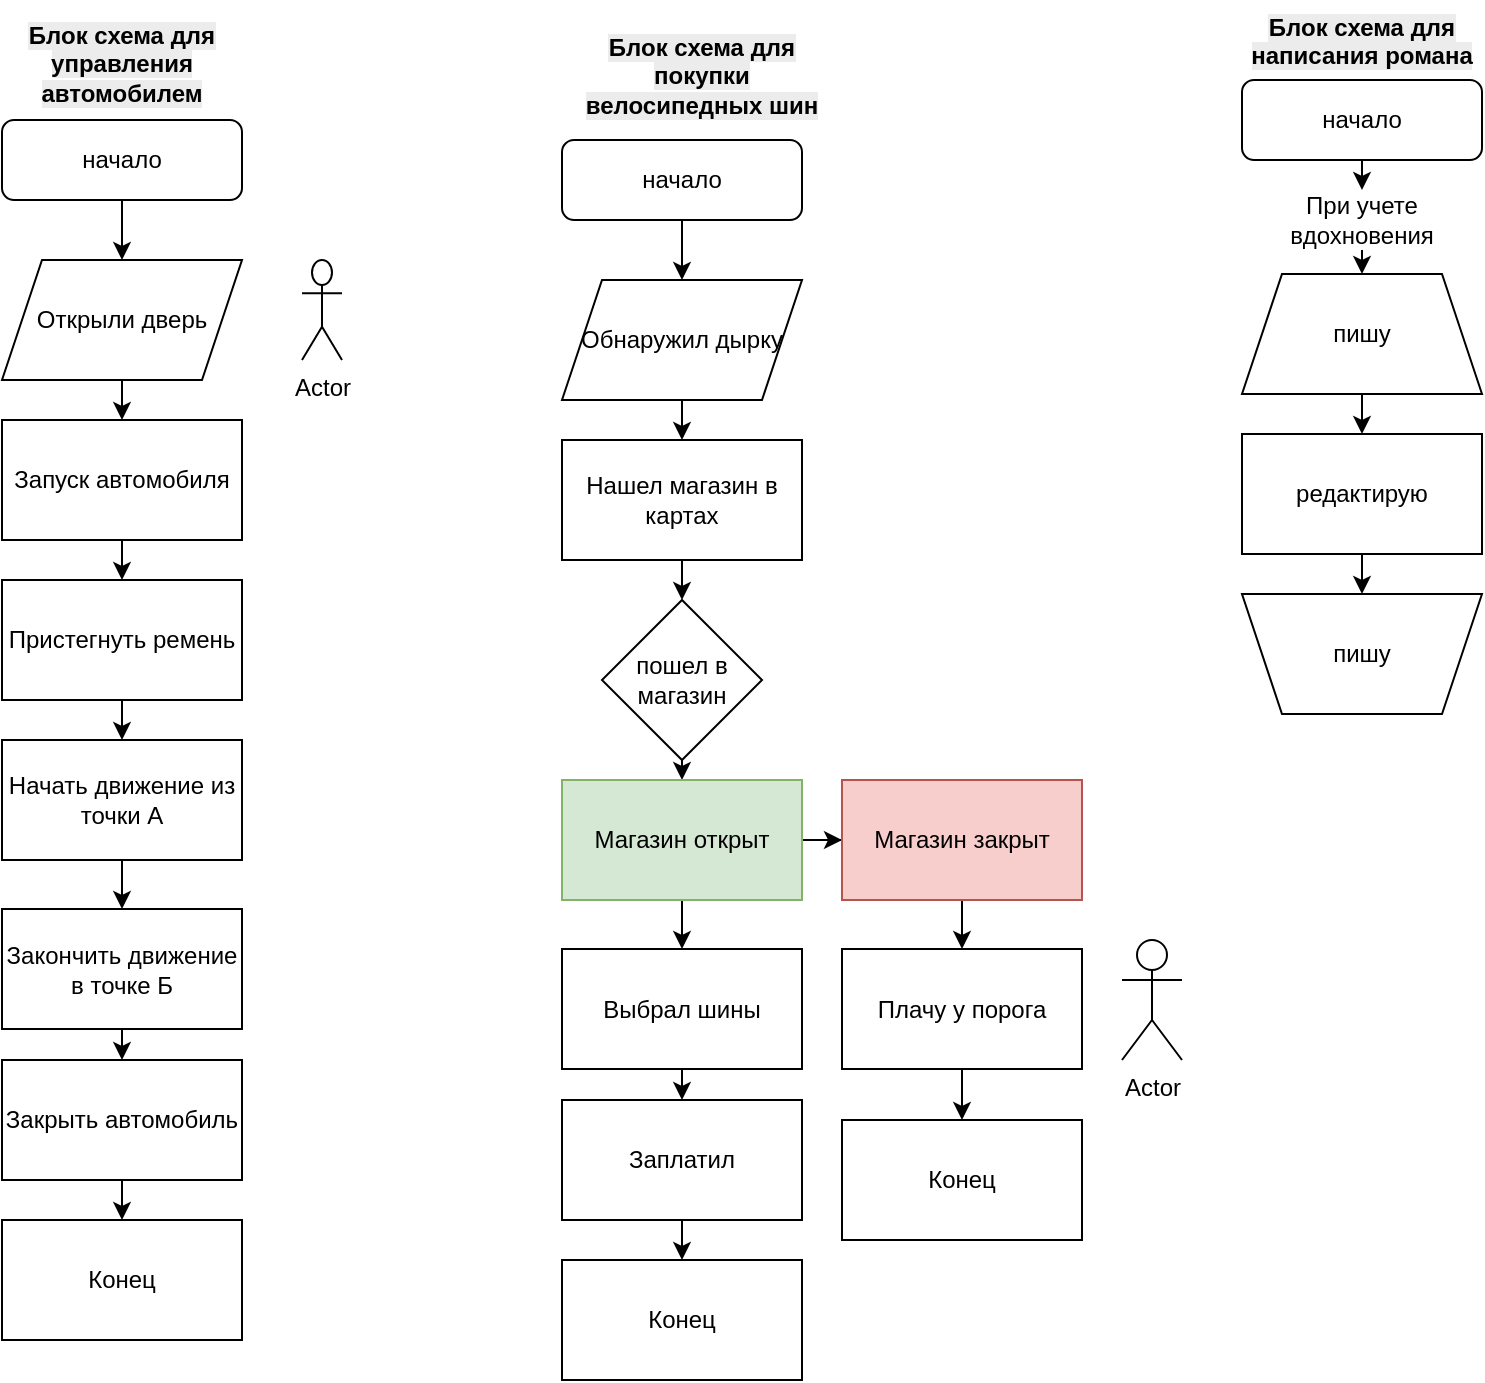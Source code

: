 <mxfile version="26.2.8">
  <diagram name="Страница — 1" id="5xd564FTDhMuFOyQvLEF">
    <mxGraphModel dx="1420" dy="794" grid="1" gridSize="10" guides="1" tooltips="1" connect="1" arrows="1" fold="1" page="1" pageScale="1" pageWidth="827" pageHeight="1169" math="0" shadow="0">
      <root>
        <mxCell id="0" />
        <mxCell id="1" parent="0" />
        <mxCell id="l7dvxuroxf9YKhssnA6w-12" style="edgeStyle=orthogonalEdgeStyle;rounded=0;orthogonalLoop=1;jettySize=auto;html=1;exitX=0.5;exitY=1;exitDx=0;exitDy=0;entryX=0.5;entryY=0;entryDx=0;entryDy=0;" edge="1" parent="1" source="l7dvxuroxf9YKhssnA6w-2">
          <mxGeometry relative="1" as="geometry">
            <mxPoint x="100" y="200" as="targetPoint" />
          </mxGeometry>
        </mxCell>
        <mxCell id="l7dvxuroxf9YKhssnA6w-2" value="начало" style="rounded=1;whiteSpace=wrap;html=1;" vertex="1" parent="1">
          <mxGeometry x="40" y="130" width="120" height="40" as="geometry" />
        </mxCell>
        <mxCell id="l7dvxuroxf9YKhssnA6w-3" value="&lt;span style=&quot;color: rgb(0, 0, 0); font-family: Helvetica; font-size: 12px; font-style: normal; font-variant-ligatures: normal; font-variant-caps: normal; letter-spacing: normal; orphans: 2; text-indent: 0px; text-transform: none; widows: 2; word-spacing: 0px; -webkit-text-stroke-width: 0px; white-space: normal; background-color: rgb(236, 236, 236); text-decoration-thickness: initial; text-decoration-style: initial; text-decoration-color: initial; float: none; display: inline !important;&quot;&gt;Блок схема для управления автомобилем&lt;/span&gt;" style="text;whiteSpace=wrap;html=1;align=center;fontStyle=1" vertex="1" parent="1">
          <mxGeometry x="40" y="74" width="120" height="50" as="geometry" />
        </mxCell>
        <mxCell id="l7dvxuroxf9YKhssnA6w-13" style="edgeStyle=orthogonalEdgeStyle;rounded=0;orthogonalLoop=1;jettySize=auto;html=1;exitX=0.5;exitY=1;exitDx=0;exitDy=0;entryX=0.5;entryY=0;entryDx=0;entryDy=0;" edge="1" parent="1" target="l7dvxuroxf9YKhssnA6w-5">
          <mxGeometry relative="1" as="geometry">
            <mxPoint x="100" y="260" as="sourcePoint" />
          </mxGeometry>
        </mxCell>
        <mxCell id="l7dvxuroxf9YKhssnA6w-14" style="edgeStyle=orthogonalEdgeStyle;rounded=0;orthogonalLoop=1;jettySize=auto;html=1;exitX=0.5;exitY=1;exitDx=0;exitDy=0;entryX=0.5;entryY=0;entryDx=0;entryDy=0;" edge="1" parent="1" source="l7dvxuroxf9YKhssnA6w-5" target="l7dvxuroxf9YKhssnA6w-6">
          <mxGeometry relative="1" as="geometry" />
        </mxCell>
        <mxCell id="l7dvxuroxf9YKhssnA6w-5" value="Запуск автомобиля" style="rounded=0;whiteSpace=wrap;html=1;" vertex="1" parent="1">
          <mxGeometry x="40" y="280" width="120" height="60" as="geometry" />
        </mxCell>
        <mxCell id="l7dvxuroxf9YKhssnA6w-15" style="edgeStyle=orthogonalEdgeStyle;rounded=0;orthogonalLoop=1;jettySize=auto;html=1;exitX=0.5;exitY=1;exitDx=0;exitDy=0;entryX=0.5;entryY=0;entryDx=0;entryDy=0;" edge="1" parent="1" source="l7dvxuroxf9YKhssnA6w-6" target="l7dvxuroxf9YKhssnA6w-7">
          <mxGeometry relative="1" as="geometry" />
        </mxCell>
        <mxCell id="l7dvxuroxf9YKhssnA6w-6" value="Пристегнуть ремень" style="rounded=0;whiteSpace=wrap;html=1;" vertex="1" parent="1">
          <mxGeometry x="40" y="360" width="120" height="60" as="geometry" />
        </mxCell>
        <mxCell id="l7dvxuroxf9YKhssnA6w-16" style="edgeStyle=orthogonalEdgeStyle;rounded=0;orthogonalLoop=1;jettySize=auto;html=1;exitX=0.5;exitY=1;exitDx=0;exitDy=0;entryX=0.5;entryY=0;entryDx=0;entryDy=0;" edge="1" parent="1" source="l7dvxuroxf9YKhssnA6w-7" target="l7dvxuroxf9YKhssnA6w-8">
          <mxGeometry relative="1" as="geometry" />
        </mxCell>
        <mxCell id="l7dvxuroxf9YKhssnA6w-7" value="Начать движение из точки А" style="rounded=0;whiteSpace=wrap;html=1;" vertex="1" parent="1">
          <mxGeometry x="40" y="440" width="120" height="60" as="geometry" />
        </mxCell>
        <mxCell id="l7dvxuroxf9YKhssnA6w-17" style="edgeStyle=orthogonalEdgeStyle;rounded=0;orthogonalLoop=1;jettySize=auto;html=1;exitX=0.5;exitY=1;exitDx=0;exitDy=0;entryX=0.5;entryY=0;entryDx=0;entryDy=0;" edge="1" parent="1" source="l7dvxuroxf9YKhssnA6w-8" target="l7dvxuroxf9YKhssnA6w-9">
          <mxGeometry relative="1" as="geometry" />
        </mxCell>
        <mxCell id="l7dvxuroxf9YKhssnA6w-8" value="Закончить движение в точке Б" style="rounded=0;whiteSpace=wrap;html=1;" vertex="1" parent="1">
          <mxGeometry x="40" y="524.5" width="120" height="60" as="geometry" />
        </mxCell>
        <mxCell id="l7dvxuroxf9YKhssnA6w-23" style="edgeStyle=orthogonalEdgeStyle;rounded=0;orthogonalLoop=1;jettySize=auto;html=1;exitX=0.5;exitY=1;exitDx=0;exitDy=0;entryX=0.5;entryY=0;entryDx=0;entryDy=0;" edge="1" parent="1" source="l7dvxuroxf9YKhssnA6w-9" target="l7dvxuroxf9YKhssnA6w-22">
          <mxGeometry relative="1" as="geometry" />
        </mxCell>
        <mxCell id="l7dvxuroxf9YKhssnA6w-9" value="Закрыть автомобиль" style="rounded=0;whiteSpace=wrap;html=1;" vertex="1" parent="1">
          <mxGeometry x="40" y="600" width="120" height="60" as="geometry" />
        </mxCell>
        <mxCell id="l7dvxuroxf9YKhssnA6w-18" value="Actor" style="shape=umlActor;verticalLabelPosition=bottom;verticalAlign=top;html=1;outlineConnect=0;" vertex="1" parent="1">
          <mxGeometry x="190" y="200" width="20" height="50" as="geometry" />
        </mxCell>
        <mxCell id="l7dvxuroxf9YKhssnA6w-21" value="Открыли дверь" style="shape=parallelogram;perimeter=parallelogramPerimeter;whiteSpace=wrap;html=1;fixedSize=1;" vertex="1" parent="1">
          <mxGeometry x="40" y="200" width="120" height="60" as="geometry" />
        </mxCell>
        <mxCell id="l7dvxuroxf9YKhssnA6w-22" value="Конец" style="rounded=0;whiteSpace=wrap;html=1;" vertex="1" parent="1">
          <mxGeometry x="40" y="680" width="120" height="60" as="geometry" />
        </mxCell>
        <mxCell id="l7dvxuroxf9YKhssnA6w-24" value="&lt;span style=&quot;color: rgb(0, 0, 0); font-family: Helvetica; font-size: 12px; font-style: normal; font-variant-ligatures: normal; font-variant-caps: normal; letter-spacing: normal; orphans: 2; text-indent: 0px; text-transform: none; widows: 2; word-spacing: 0px; -webkit-text-stroke-width: 0px; white-space: normal; background-color: rgb(236, 236, 236); text-decoration-thickness: initial; text-decoration-style: initial; text-decoration-color: initial; float: none; display: inline !important;&quot;&gt;Блок схема для покупки велосипедных шин&lt;/span&gt;" style="text;whiteSpace=wrap;html=1;align=center;fontStyle=1" vertex="1" parent="1">
          <mxGeometry x="330" y="80" width="120" height="50" as="geometry" />
        </mxCell>
        <mxCell id="l7dvxuroxf9YKhssnA6w-34" style="edgeStyle=orthogonalEdgeStyle;rounded=0;orthogonalLoop=1;jettySize=auto;html=1;exitX=0.5;exitY=1;exitDx=0;exitDy=0;entryX=0.5;entryY=0;entryDx=0;entryDy=0;" edge="1" parent="1" source="l7dvxuroxf9YKhssnA6w-25" target="l7dvxuroxf9YKhssnA6w-31">
          <mxGeometry relative="1" as="geometry" />
        </mxCell>
        <mxCell id="l7dvxuroxf9YKhssnA6w-25" value="начало" style="rounded=1;whiteSpace=wrap;html=1;" vertex="1" parent="1">
          <mxGeometry x="320" y="140" width="120" height="40" as="geometry" />
        </mxCell>
        <mxCell id="l7dvxuroxf9YKhssnA6w-36" style="edgeStyle=orthogonalEdgeStyle;rounded=0;orthogonalLoop=1;jettySize=auto;html=1;exitX=0.5;exitY=1;exitDx=0;exitDy=0;entryX=0.5;entryY=0;entryDx=0;entryDy=0;" edge="1" parent="1" source="l7dvxuroxf9YKhssnA6w-26">
          <mxGeometry relative="1" as="geometry">
            <mxPoint x="380" y="370" as="targetPoint" />
          </mxGeometry>
        </mxCell>
        <mxCell id="l7dvxuroxf9YKhssnA6w-26" value="Нашел магазин в картах" style="rounded=0;whiteSpace=wrap;html=1;" vertex="1" parent="1">
          <mxGeometry x="320" y="290" width="120" height="60" as="geometry" />
        </mxCell>
        <mxCell id="l7dvxuroxf9YKhssnA6w-37" style="edgeStyle=orthogonalEdgeStyle;rounded=0;orthogonalLoop=1;jettySize=auto;html=1;exitX=0.5;exitY=1;exitDx=0;exitDy=0;entryX=0.5;entryY=0;entryDx=0;entryDy=0;" edge="1" parent="1" target="l7dvxuroxf9YKhssnA6w-28">
          <mxGeometry relative="1" as="geometry">
            <mxPoint x="380" y="440" as="sourcePoint" />
          </mxGeometry>
        </mxCell>
        <mxCell id="l7dvxuroxf9YKhssnA6w-38" style="edgeStyle=orthogonalEdgeStyle;rounded=0;orthogonalLoop=1;jettySize=auto;html=1;exitX=1;exitY=0.5;exitDx=0;exitDy=0;" edge="1" parent="1" source="l7dvxuroxf9YKhssnA6w-28" target="l7dvxuroxf9YKhssnA6w-33">
          <mxGeometry relative="1" as="geometry" />
        </mxCell>
        <mxCell id="l7dvxuroxf9YKhssnA6w-40" style="edgeStyle=orthogonalEdgeStyle;rounded=0;orthogonalLoop=1;jettySize=auto;html=1;exitX=0.5;exitY=1;exitDx=0;exitDy=0;entryX=0.5;entryY=0;entryDx=0;entryDy=0;" edge="1" parent="1" source="l7dvxuroxf9YKhssnA6w-28" target="l7dvxuroxf9YKhssnA6w-29">
          <mxGeometry relative="1" as="geometry" />
        </mxCell>
        <mxCell id="l7dvxuroxf9YKhssnA6w-28" value="Магазин открыт" style="rounded=0;whiteSpace=wrap;html=1;fillColor=#d5e8d4;strokeColor=#82b366;" vertex="1" parent="1">
          <mxGeometry x="320" y="460" width="120" height="60" as="geometry" />
        </mxCell>
        <mxCell id="l7dvxuroxf9YKhssnA6w-41" style="edgeStyle=orthogonalEdgeStyle;rounded=0;orthogonalLoop=1;jettySize=auto;html=1;exitX=0.5;exitY=1;exitDx=0;exitDy=0;entryX=0.5;entryY=0;entryDx=0;entryDy=0;" edge="1" parent="1" source="l7dvxuroxf9YKhssnA6w-29" target="l7dvxuroxf9YKhssnA6w-30">
          <mxGeometry relative="1" as="geometry" />
        </mxCell>
        <mxCell id="l7dvxuroxf9YKhssnA6w-29" value="Выбрал шины" style="rounded=0;whiteSpace=wrap;html=1;" vertex="1" parent="1">
          <mxGeometry x="320" y="544.5" width="120" height="60" as="geometry" />
        </mxCell>
        <mxCell id="l7dvxuroxf9YKhssnA6w-42" style="edgeStyle=orthogonalEdgeStyle;rounded=0;orthogonalLoop=1;jettySize=auto;html=1;exitX=0.5;exitY=1;exitDx=0;exitDy=0;entryX=0.5;entryY=0;entryDx=0;entryDy=0;" edge="1" parent="1" source="l7dvxuroxf9YKhssnA6w-30" target="l7dvxuroxf9YKhssnA6w-32">
          <mxGeometry relative="1" as="geometry" />
        </mxCell>
        <mxCell id="l7dvxuroxf9YKhssnA6w-30" value="Заплатил" style="rounded=0;whiteSpace=wrap;html=1;" vertex="1" parent="1">
          <mxGeometry x="320" y="620" width="120" height="60" as="geometry" />
        </mxCell>
        <mxCell id="l7dvxuroxf9YKhssnA6w-35" style="edgeStyle=orthogonalEdgeStyle;rounded=0;orthogonalLoop=1;jettySize=auto;html=1;exitX=0.5;exitY=1;exitDx=0;exitDy=0;entryX=0.5;entryY=0;entryDx=0;entryDy=0;" edge="1" parent="1" source="l7dvxuroxf9YKhssnA6w-31" target="l7dvxuroxf9YKhssnA6w-26">
          <mxGeometry relative="1" as="geometry" />
        </mxCell>
        <mxCell id="l7dvxuroxf9YKhssnA6w-31" value="Обнаружил дырку" style="shape=parallelogram;perimeter=parallelogramPerimeter;whiteSpace=wrap;html=1;fixedSize=1;" vertex="1" parent="1">
          <mxGeometry x="320" y="210" width="120" height="60" as="geometry" />
        </mxCell>
        <mxCell id="l7dvxuroxf9YKhssnA6w-32" value="Конец" style="rounded=0;whiteSpace=wrap;html=1;" vertex="1" parent="1">
          <mxGeometry x="320" y="700" width="120" height="60" as="geometry" />
        </mxCell>
        <mxCell id="l7dvxuroxf9YKhssnA6w-44" style="edgeStyle=orthogonalEdgeStyle;rounded=0;orthogonalLoop=1;jettySize=auto;html=1;exitX=0.5;exitY=1;exitDx=0;exitDy=0;entryX=0.5;entryY=0;entryDx=0;entryDy=0;" edge="1" parent="1" source="l7dvxuroxf9YKhssnA6w-33" target="l7dvxuroxf9YKhssnA6w-43">
          <mxGeometry relative="1" as="geometry" />
        </mxCell>
        <mxCell id="l7dvxuroxf9YKhssnA6w-33" value="Магазин закрыт" style="rounded=0;whiteSpace=wrap;html=1;fillColor=#f8cecc;strokeColor=#b85450;" vertex="1" parent="1">
          <mxGeometry x="460" y="460" width="120" height="60" as="geometry" />
        </mxCell>
        <mxCell id="l7dvxuroxf9YKhssnA6w-46" style="edgeStyle=orthogonalEdgeStyle;rounded=0;orthogonalLoop=1;jettySize=auto;html=1;exitX=0.5;exitY=1;exitDx=0;exitDy=0;entryX=0.5;entryY=0;entryDx=0;entryDy=0;" edge="1" parent="1" source="l7dvxuroxf9YKhssnA6w-43" target="l7dvxuroxf9YKhssnA6w-45">
          <mxGeometry relative="1" as="geometry" />
        </mxCell>
        <mxCell id="l7dvxuroxf9YKhssnA6w-43" value="Плачу у порога" style="rounded=0;whiteSpace=wrap;html=1;" vertex="1" parent="1">
          <mxGeometry x="460" y="544.5" width="120" height="60" as="geometry" />
        </mxCell>
        <mxCell id="l7dvxuroxf9YKhssnA6w-45" value="Конец" style="rounded=0;whiteSpace=wrap;html=1;" vertex="1" parent="1">
          <mxGeometry x="460" y="630" width="120" height="60" as="geometry" />
        </mxCell>
        <mxCell id="l7dvxuroxf9YKhssnA6w-47" value="пошел в магазин" style="rhombus;whiteSpace=wrap;html=1;" vertex="1" parent="1">
          <mxGeometry x="340" y="370" width="80" height="80" as="geometry" />
        </mxCell>
        <mxCell id="l7dvxuroxf9YKhssnA6w-48" value="Actor" style="shape=umlActor;verticalLabelPosition=bottom;verticalAlign=top;html=1;outlineConnect=0;" vertex="1" parent="1">
          <mxGeometry x="600" y="540" width="30" height="60" as="geometry" />
        </mxCell>
        <mxCell id="l7dvxuroxf9YKhssnA6w-49" value="&lt;span style=&quot;color: rgb(0, 0, 0); font-family: Helvetica; font-size: 12px; font-style: normal; font-variant-ligatures: normal; font-variant-caps: normal; letter-spacing: normal; orphans: 2; text-indent: 0px; text-transform: none; widows: 2; word-spacing: 0px; -webkit-text-stroke-width: 0px; white-space: normal; background-color: rgb(236, 236, 236); text-decoration-thickness: initial; text-decoration-style: initial; text-decoration-color: initial; float: none; display: inline !important;&quot;&gt;Блок схема для написания романа&lt;/span&gt;" style="text;whiteSpace=wrap;html=1;align=center;fontStyle=1" vertex="1" parent="1">
          <mxGeometry x="660" y="70" width="120" height="50" as="geometry" />
        </mxCell>
        <mxCell id="l7dvxuroxf9YKhssnA6w-60" style="edgeStyle=orthogonalEdgeStyle;rounded=0;orthogonalLoop=1;jettySize=auto;html=1;exitX=0.5;exitY=1;exitDx=0;exitDy=0;entryX=0.5;entryY=0;entryDx=0;entryDy=0;" edge="1" parent="1" source="l7dvxuroxf9YKhssnA6w-50" target="l7dvxuroxf9YKhssnA6w-59">
          <mxGeometry relative="1" as="geometry" />
        </mxCell>
        <mxCell id="l7dvxuroxf9YKhssnA6w-50" value="начало" style="rounded=1;whiteSpace=wrap;html=1;" vertex="1" parent="1">
          <mxGeometry x="660" y="110" width="120" height="40" as="geometry" />
        </mxCell>
        <mxCell id="l7dvxuroxf9YKhssnA6w-55" style="edgeStyle=orthogonalEdgeStyle;rounded=0;orthogonalLoop=1;jettySize=auto;html=1;exitX=0.5;exitY=1;exitDx=0;exitDy=0;entryX=0.5;entryY=0;entryDx=0;entryDy=0;" edge="1" parent="1" source="l7dvxuroxf9YKhssnA6w-51" target="l7dvxuroxf9YKhssnA6w-53">
          <mxGeometry relative="1" as="geometry" />
        </mxCell>
        <mxCell id="l7dvxuroxf9YKhssnA6w-51" value="пишу" style="shape=trapezoid;perimeter=trapezoidPerimeter;whiteSpace=wrap;html=1;fixedSize=1;" vertex="1" parent="1">
          <mxGeometry x="660" y="207" width="120" height="60" as="geometry" />
        </mxCell>
        <mxCell id="l7dvxuroxf9YKhssnA6w-52" value="пишу" style="shape=trapezoid;perimeter=trapezoidPerimeter;whiteSpace=wrap;html=1;fixedSize=1;direction=west;" vertex="1" parent="1">
          <mxGeometry x="660" y="367" width="120" height="60" as="geometry" />
        </mxCell>
        <mxCell id="l7dvxuroxf9YKhssnA6w-61" style="edgeStyle=orthogonalEdgeStyle;rounded=0;orthogonalLoop=1;jettySize=auto;html=1;exitX=0.5;exitY=1;exitDx=0;exitDy=0;entryX=0.5;entryY=1;entryDx=0;entryDy=0;" edge="1" parent="1" source="l7dvxuroxf9YKhssnA6w-53" target="l7dvxuroxf9YKhssnA6w-52">
          <mxGeometry relative="1" as="geometry" />
        </mxCell>
        <mxCell id="l7dvxuroxf9YKhssnA6w-53" value="редактирую" style="rounded=0;whiteSpace=wrap;html=1;" vertex="1" parent="1">
          <mxGeometry x="660" y="287" width="120" height="60" as="geometry" />
        </mxCell>
        <mxCell id="l7dvxuroxf9YKhssnA6w-62" style="edgeStyle=orthogonalEdgeStyle;rounded=0;orthogonalLoop=1;jettySize=auto;html=1;exitX=0.5;exitY=1;exitDx=0;exitDy=0;entryX=0.5;entryY=0;entryDx=0;entryDy=0;" edge="1" parent="1" source="l7dvxuroxf9YKhssnA6w-59" target="l7dvxuroxf9YKhssnA6w-51">
          <mxGeometry relative="1" as="geometry" />
        </mxCell>
        <mxCell id="l7dvxuroxf9YKhssnA6w-59" value="При учете вдохновения" style="text;html=1;align=center;verticalAlign=middle;whiteSpace=wrap;rounded=0;" vertex="1" parent="1">
          <mxGeometry x="690" y="165" width="60" height="30" as="geometry" />
        </mxCell>
      </root>
    </mxGraphModel>
  </diagram>
</mxfile>
